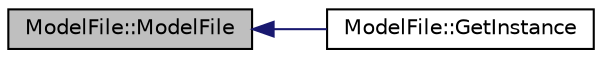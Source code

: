 digraph "ModelFile::ModelFile"
{
  edge [fontname="Helvetica",fontsize="10",labelfontname="Helvetica",labelfontsize="10"];
  node [fontname="Helvetica",fontsize="10",shape=record];
  rankdir="LR";
  Node1 [label="ModelFile::ModelFile",height=0.2,width=0.4,color="black", fillcolor="grey75", style="filled", fontcolor="black"];
  Node1 -> Node2 [dir="back",color="midnightblue",fontsize="10",style="solid",fontname="Helvetica"];
  Node2 [label="ModelFile::GetInstance",height=0.2,width=0.4,color="black", fillcolor="white", style="filled",URL="$class_model_file.html#ac84368866f0bfad8cf7ef9c0a3514bf8",tooltip="Returns a pointer to the modelfile singleton. "];
}
